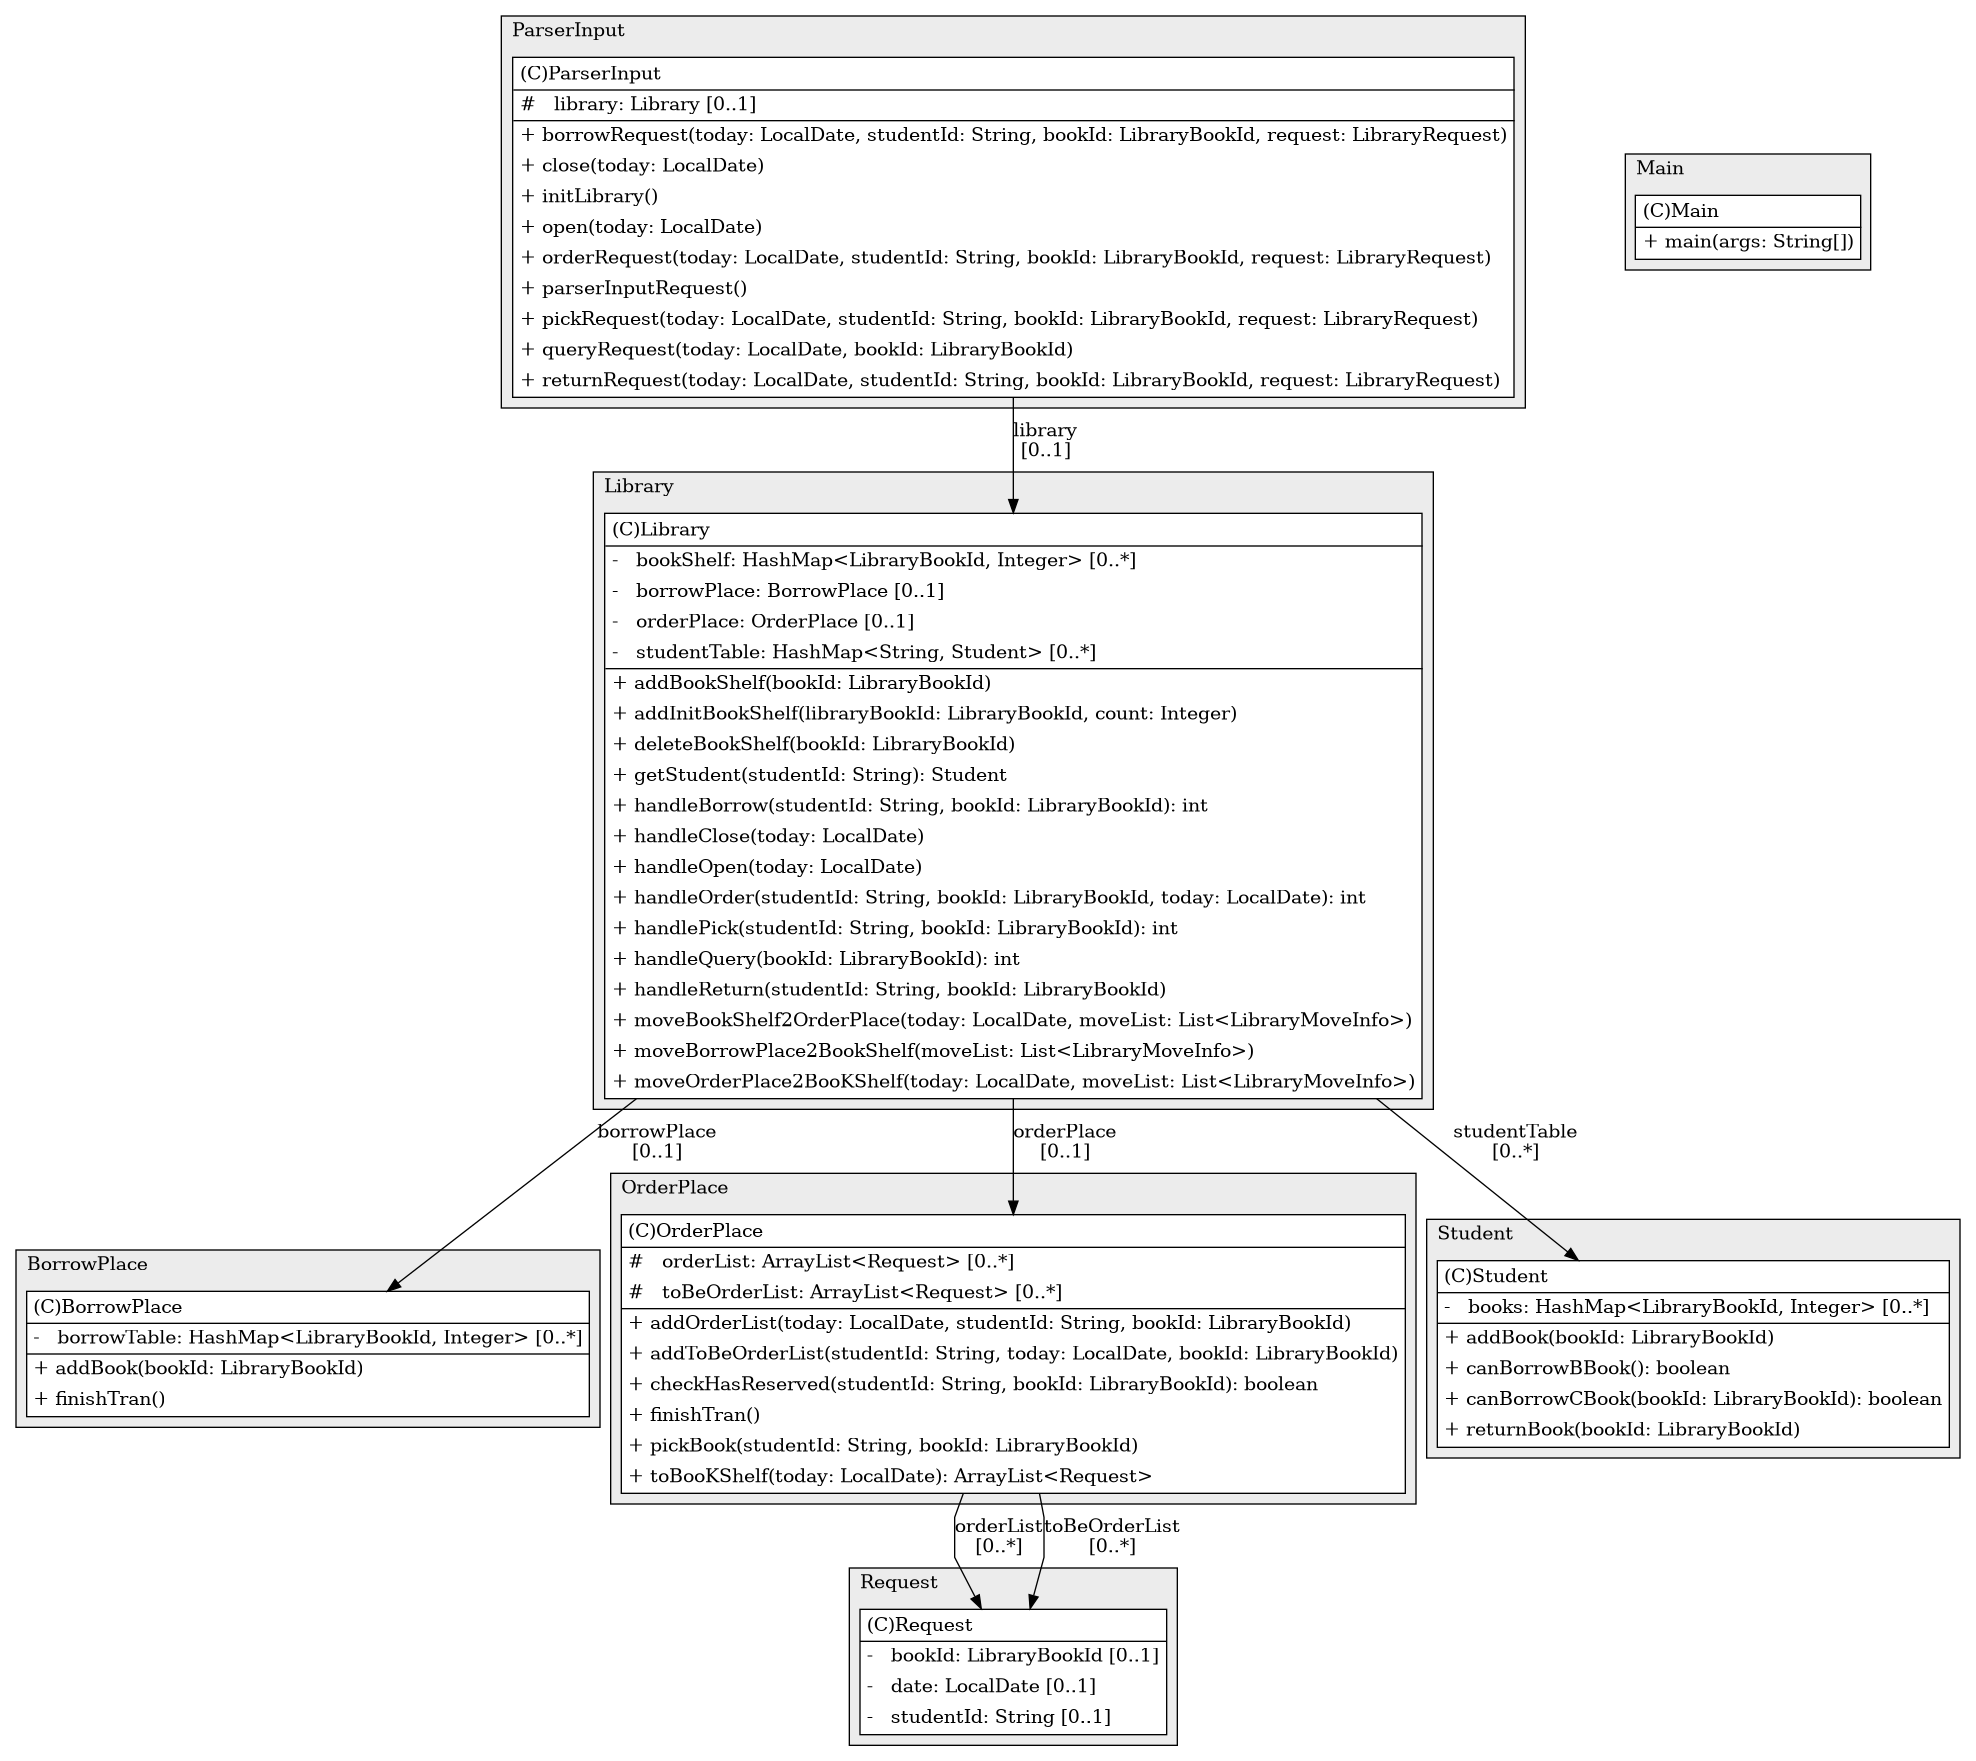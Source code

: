 @startuml

/' diagram meta data start
config=StructureConfiguration;
{
  "projectClassification": {
    "searchMode": "OpenProject", // OpenProject, AllProjects
    "includedProjects": "",
    "pathEndKeywords": "*.impl",
    "isClientPath": "",
    "isClientName": "",
    "isTestPath": "",
    "isTestName": "",
    "isMappingPath": "",
    "isMappingName": "",
    "isDataAccessPath": "",
    "isDataAccessName": "",
    "isDataStructurePath": "",
    "isDataStructureName": "",
    "isInterfaceStructuresPath": "",
    "isInterfaceStructuresName": "",
    "isEntryPointPath": "",
    "isEntryPointName": "",
    "treatFinalFieldsAsMandatory": false
  },
  "graphRestriction": {
    "classPackageExcludeFilter": "",
    "classPackageIncludeFilter": "",
    "classNameExcludeFilter": "",
    "classNameIncludeFilter": "",
    "methodNameExcludeFilter": "",
    "methodNameIncludeFilter": "",
    "removeByInheritance": "", // inheritance/annotation based filtering is done in a second step
    "removeByAnnotation": "",
    "removeByClassPackage": "", // cleanup the graph after inheritance/annotation based filtering is done
    "removeByClassName": "",
    "cutMappings": false,
    "cutEnum": true,
    "cutTests": true,
    "cutClient": true,
    "cutDataAccess": false,
    "cutInterfaceStructures": false,
    "cutDataStructures": false,
    "cutGetterAndSetter": true,
    "cutConstructors": true
  },
  "graphTraversal": {
    "forwardDepth": 6,
    "backwardDepth": 6,
    "classPackageExcludeFilter": "",
    "classPackageIncludeFilter": "",
    "classNameExcludeFilter": "",
    "classNameIncludeFilter": "",
    "methodNameExcludeFilter": "",
    "methodNameIncludeFilter": "",
    "hideMappings": false,
    "hideDataStructures": false,
    "hidePrivateMethods": true,
    "hideInterfaceCalls": true, // indirection: implementation -> interface (is hidden) -> implementation
    "onlyShowApplicationEntryPoints": false, // root node is included
    "useMethodCallsForStructureDiagram": "ForwardOnly" // ForwardOnly, BothDirections, No
  },
  "details": {
    "aggregation": "GroupByClass", // ByClass, GroupByClass, None
    "showClassGenericTypes": true,
    "showMethods": true,
    "showMethodParameterNames": true,
    "showMethodParameterTypes": true,
    "showMethodReturnType": true,
    "showPackageLevels": 2,
    "showDetailedClassStructure": true
  },
  "rootClass": "Main",
  "extensionCallbackMethod": "" // qualified.class.name#methodName - signature: public static String method(String)
}
diagram meta data end '/



digraph g {
    rankdir="TB"
    splines=polyline
    

'nodes 
subgraph cluster_1460393970 { 
   	label=BorrowPlace
	labeljust=l
	fillcolor="#ececec"
	style=filled
   
   BorrowPlace1460393970[
	label=<<TABLE BORDER="1" CELLBORDER="0" CELLPADDING="4" CELLSPACING="0">
<TR><TD ALIGN="LEFT" >(C)BorrowPlace</TD></TR>
<HR/>
<TR><TD ALIGN="LEFT" >-   borrowTable: HashMap&lt;LibraryBookId, Integer&gt; [0..*]</TD></TR>
<HR/>
<TR><TD ALIGN="LEFT" >+ addBook(bookId: LibraryBookId)</TD></TR>
<TR><TD ALIGN="LEFT" >+ finishTran()</TD></TR>
</TABLE>>
	style=filled
	margin=0
	shape=plaintext
	fillcolor="#FFFFFF"
];
} 

subgraph cluster_1534621073 { 
   	label=Request
	labeljust=l
	fillcolor="#ececec"
	style=filled
   
   Request1534621073[
	label=<<TABLE BORDER="1" CELLBORDER="0" CELLPADDING="4" CELLSPACING="0">
<TR><TD ALIGN="LEFT" >(C)Request</TD></TR>
<HR/>
<TR><TD ALIGN="LEFT" >-   bookId: LibraryBookId [0..1]</TD></TR>
<TR><TD ALIGN="LEFT" >-   date: LocalDate [0..1]</TD></TR>
<TR><TD ALIGN="LEFT" >-   studentId: String [0..1]</TD></TR>
</TABLE>>
	style=filled
	margin=0
	shape=plaintext
	fillcolor="#FFFFFF"
];
} 

subgraph cluster_1559191943 { 
   	label=OrderPlace
	labeljust=l
	fillcolor="#ececec"
	style=filled
   
   OrderPlace1559191943[
	label=<<TABLE BORDER="1" CELLBORDER="0" CELLPADDING="4" CELLSPACING="0">
<TR><TD ALIGN="LEFT" >(C)OrderPlace</TD></TR>
<HR/>
<TR><TD ALIGN="LEFT" >#   orderList: ArrayList&lt;Request&gt; [0..*]</TD></TR>
<TR><TD ALIGN="LEFT" >#   toBeOrderList: ArrayList&lt;Request&gt; [0..*]</TD></TR>
<HR/>
<TR><TD ALIGN="LEFT" >+ addOrderList(today: LocalDate, studentId: String, bookId: LibraryBookId)</TD></TR>
<TR><TD ALIGN="LEFT" >+ addToBeOrderList(studentId: String, today: LocalDate, bookId: LibraryBookId)</TD></TR>
<TR><TD ALIGN="LEFT" >+ checkHasReserved(studentId: String, bookId: LibraryBookId): boolean</TD></TR>
<TR><TD ALIGN="LEFT" >+ finishTran()</TD></TR>
<TR><TD ALIGN="LEFT" >+ pickBook(studentId: String, bookId: LibraryBookId)</TD></TR>
<TR><TD ALIGN="LEFT" >+ toBooKShelf(today: LocalDate): ArrayList&lt;Request&gt;</TD></TR>
</TABLE>>
	style=filled
	margin=0
	shape=plaintext
	fillcolor="#FFFFFF"
];
} 

subgraph cluster_1830861979 { 
   	label=Library
	labeljust=l
	fillcolor="#ececec"
	style=filled
   
   Library1830861979[
	label=<<TABLE BORDER="1" CELLBORDER="0" CELLPADDING="4" CELLSPACING="0">
<TR><TD ALIGN="LEFT" >(C)Library</TD></TR>
<HR/>
<TR><TD ALIGN="LEFT" >-   bookShelf: HashMap&lt;LibraryBookId, Integer&gt; [0..*]</TD></TR>
<TR><TD ALIGN="LEFT" >-   borrowPlace: BorrowPlace [0..1]</TD></TR>
<TR><TD ALIGN="LEFT" >-   orderPlace: OrderPlace [0..1]</TD></TR>
<TR><TD ALIGN="LEFT" >-   studentTable: HashMap&lt;String, Student&gt; [0..*]</TD></TR>
<HR/>
<TR><TD ALIGN="LEFT" >+ addBookShelf(bookId: LibraryBookId)</TD></TR>
<TR><TD ALIGN="LEFT" >+ addInitBookShelf(libraryBookId: LibraryBookId, count: Integer)</TD></TR>
<TR><TD ALIGN="LEFT" >+ deleteBookShelf(bookId: LibraryBookId)</TD></TR>
<TR><TD ALIGN="LEFT" >+ getStudent(studentId: String): Student</TD></TR>
<TR><TD ALIGN="LEFT" >+ handleBorrow(studentId: String, bookId: LibraryBookId): int</TD></TR>
<TR><TD ALIGN="LEFT" >+ handleClose(today: LocalDate)</TD></TR>
<TR><TD ALIGN="LEFT" >+ handleOpen(today: LocalDate)</TD></TR>
<TR><TD ALIGN="LEFT" >+ handleOrder(studentId: String, bookId: LibraryBookId, today: LocalDate): int</TD></TR>
<TR><TD ALIGN="LEFT" >+ handlePick(studentId: String, bookId: LibraryBookId): int</TD></TR>
<TR><TD ALIGN="LEFT" >+ handleQuery(bookId: LibraryBookId): int</TD></TR>
<TR><TD ALIGN="LEFT" >+ handleReturn(studentId: String, bookId: LibraryBookId)</TD></TR>
<TR><TD ALIGN="LEFT" >+ moveBookShelf2OrderPlace(today: LocalDate, moveList: List&lt;LibraryMoveInfo&gt;)</TD></TR>
<TR><TD ALIGN="LEFT" >+ moveBorrowPlace2BookShelf(moveList: List&lt;LibraryMoveInfo&gt;)</TD></TR>
<TR><TD ALIGN="LEFT" >+ moveOrderPlace2BooKShelf(today: LocalDate, moveList: List&lt;LibraryMoveInfo&gt;)</TD></TR>
</TABLE>>
	style=filled
	margin=0
	shape=plaintext
	fillcolor="#FFFFFF"
];
} 

subgraph cluster_1837272779 { 
   	label=ParserInput
	labeljust=l
	fillcolor="#ececec"
	style=filled
   
   ParserInput1837272779[
	label=<<TABLE BORDER="1" CELLBORDER="0" CELLPADDING="4" CELLSPACING="0">
<TR><TD ALIGN="LEFT" >(C)ParserInput</TD></TR>
<HR/>
<TR><TD ALIGN="LEFT" >#   library: Library [0..1]</TD></TR>
<HR/>
<TR><TD ALIGN="LEFT" >+ borrowRequest(today: LocalDate, studentId: String, bookId: LibraryBookId, request: LibraryRequest)</TD></TR>
<TR><TD ALIGN="LEFT" >+ close(today: LocalDate)</TD></TR>
<TR><TD ALIGN="LEFT" >+ initLibrary()</TD></TR>
<TR><TD ALIGN="LEFT" >+ open(today: LocalDate)</TD></TR>
<TR><TD ALIGN="LEFT" >+ orderRequest(today: LocalDate, studentId: String, bookId: LibraryBookId, request: LibraryRequest)</TD></TR>
<TR><TD ALIGN="LEFT" >+ parserInputRequest()</TD></TR>
<TR><TD ALIGN="LEFT" >+ pickRequest(today: LocalDate, studentId: String, bookId: LibraryBookId, request: LibraryRequest)</TD></TR>
<TR><TD ALIGN="LEFT" >+ queryRequest(today: LocalDate, bookId: LibraryBookId)</TD></TR>
<TR><TD ALIGN="LEFT" >+ returnRequest(today: LocalDate, studentId: String, bookId: LibraryBookId, request: LibraryRequest)</TD></TR>
</TABLE>>
	style=filled
	margin=0
	shape=plaintext
	fillcolor="#FFFFFF"
];
} 

subgraph cluster_214492645 { 
   	label=Student
	labeljust=l
	fillcolor="#ececec"
	style=filled
   
   Student214492645[
	label=<<TABLE BORDER="1" CELLBORDER="0" CELLPADDING="4" CELLSPACING="0">
<TR><TD ALIGN="LEFT" >(C)Student</TD></TR>
<HR/>
<TR><TD ALIGN="LEFT" >-   books: HashMap&lt;LibraryBookId, Integer&gt; [0..*]</TD></TR>
<HR/>
<TR><TD ALIGN="LEFT" >+ addBook(bookId: LibraryBookId)</TD></TR>
<TR><TD ALIGN="LEFT" >+ canBorrowBBook(): boolean</TD></TR>
<TR><TD ALIGN="LEFT" >+ canBorrowCBook(bookId: LibraryBookId): boolean</TD></TR>
<TR><TD ALIGN="LEFT" >+ returnBook(bookId: LibraryBookId)</TD></TR>
</TABLE>>
	style=filled
	margin=0
	shape=plaintext
	fillcolor="#FFFFFF"
];
} 

subgraph cluster_2390489 { 
   	label=Main
	labeljust=l
	fillcolor="#ececec"
	style=filled
   
   Main2390489[
	label=<<TABLE BORDER="1" CELLBORDER="0" CELLPADDING="4" CELLSPACING="0">
<TR><TD ALIGN="LEFT" >(C)Main</TD></TR>
<HR/>
<TR><TD ALIGN="LEFT" >+ main(args: String[])</TD></TR>
</TABLE>>
	style=filled
	margin=0
	shape=plaintext
	fillcolor="#FFFFFF"
];
} 

'edges    
Library1830861979 -> BorrowPlace1460393970[label="borrowPlace
[0..1]"];
Library1830861979 -> OrderPlace1559191943[label="orderPlace
[0..1]"];
Library1830861979 -> Student214492645[label="studentTable
[0..*]"];
OrderPlace1559191943 -> Request1534621073[label="orderList
[0..*]"];
OrderPlace1559191943 -> Request1534621073[label="toBeOrderList
[0..*]"];
ParserInput1837272779 -> Library1830861979[label="library
[0..1]"];
    
}
@enduml